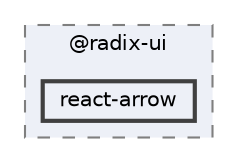 digraph "C:/Users/arisc/OneDrive/Documents/GitHub/FINAL/EcoEats-Project/node_modules/@radix-ui/react-arrow"
{
 // LATEX_PDF_SIZE
  bgcolor="transparent";
  edge [fontname=Helvetica,fontsize=10,labelfontname=Helvetica,labelfontsize=10];
  node [fontname=Helvetica,fontsize=10,shape=box,height=0.2,width=0.4];
  compound=true
  subgraph clusterdir_ab62ad447ec992f2fe79c76b760e4d1f {
    graph [ bgcolor="#edf0f7", pencolor="grey50", label="@radix-ui", fontname=Helvetica,fontsize=10 style="filled,dashed", URL="dir_ab62ad447ec992f2fe79c76b760e4d1f.html",tooltip=""]
  dir_bf5fca4d04285b5b7326f2b26289eb9a [label="react-arrow", fillcolor="#edf0f7", color="grey25", style="filled,bold", URL="dir_bf5fca4d04285b5b7326f2b26289eb9a.html",tooltip=""];
  }
}
